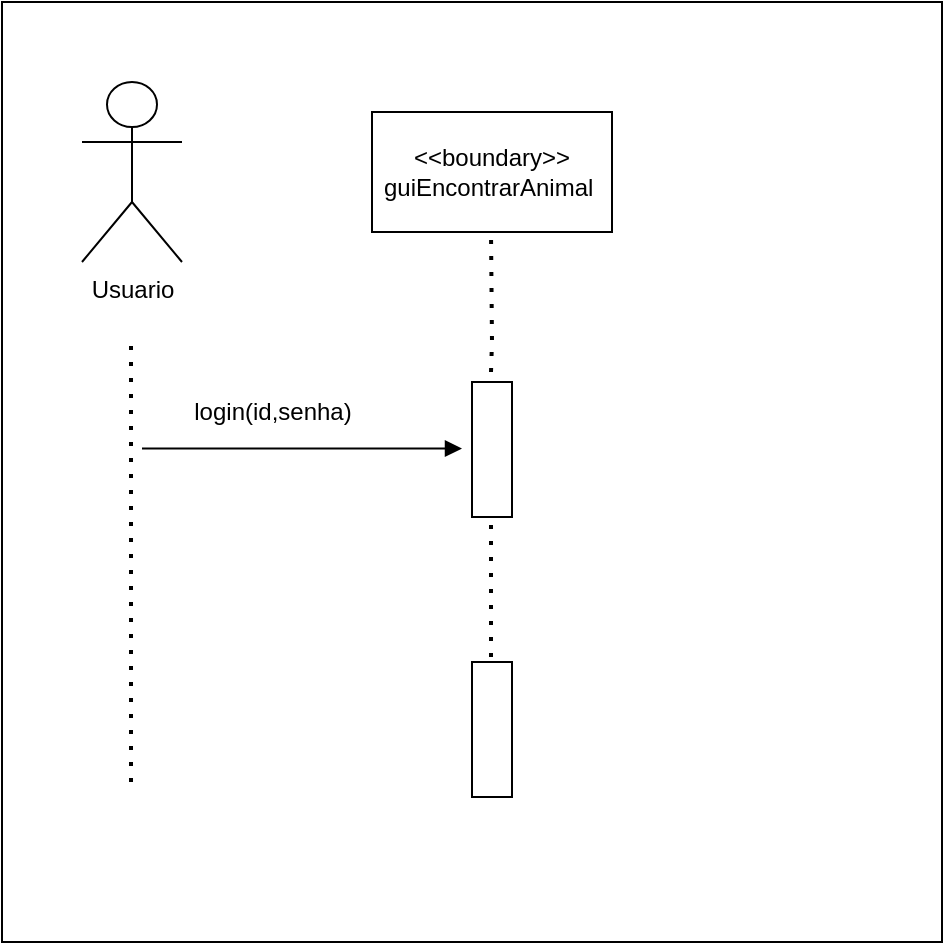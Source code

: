 <mxfile version="22.0.6" type="github" pages="2">
  <diagram name="Página-1" id="wMsmDHKpWlLpf39R8jQq">
    <mxGraphModel dx="2327" dy="853" grid="1" gridSize="10" guides="1" tooltips="1" connect="1" arrows="1" fold="1" page="1" pageScale="1" pageWidth="827" pageHeight="1169" math="0" shadow="0">
      <root>
        <mxCell id="0" />
        <mxCell id="1" parent="0" />
        <mxCell id="gOLO-2I_oqBzwiivO2ak-1" value="" style="whiteSpace=wrap;html=1;aspect=fixed;" vertex="1" parent="1">
          <mxGeometry x="-10" y="520" width="470" height="470" as="geometry" />
        </mxCell>
        <mxCell id="gOLO-2I_oqBzwiivO2ak-13" value="Usuario" style="shape=umlActor;verticalLabelPosition=bottom;verticalAlign=top;html=1;outlineConnect=0;fontFamily=Helvetica;" vertex="1" parent="1">
          <mxGeometry x="30" y="560" width="50" height="90" as="geometry" />
        </mxCell>
        <mxCell id="gOLO-2I_oqBzwiivO2ak-14" value="&amp;lt;&amp;lt;boundary&amp;gt;&amp;gt; guiEncontrarAnimal&amp;nbsp;" style="rounded=0;whiteSpace=wrap;html=1;" vertex="1" parent="1">
          <mxGeometry x="175" y="575" width="120" height="60" as="geometry" />
        </mxCell>
        <mxCell id="gOLO-2I_oqBzwiivO2ak-15" value="" style="endArrow=none;dashed=1;html=1;dashPattern=1 3;strokeWidth=2;rounded=0;" edge="1" parent="1">
          <mxGeometry width="50" height="50" relative="1" as="geometry">
            <mxPoint x="54.5" y="910" as="sourcePoint" />
            <mxPoint x="54.5" y="690" as="targetPoint" />
          </mxGeometry>
        </mxCell>
        <mxCell id="gOLO-2I_oqBzwiivO2ak-16" value="" style="endArrow=none;dashed=1;html=1;dashPattern=1 3;strokeWidth=2;rounded=0;" edge="1" parent="1">
          <mxGeometry width="50" height="50" relative="1" as="geometry">
            <mxPoint x="234.5" y="705" as="sourcePoint" />
            <mxPoint x="234.5" y="635" as="targetPoint" />
            <Array as="points">
              <mxPoint x="235" y="690" />
            </Array>
          </mxGeometry>
        </mxCell>
        <mxCell id="gOLO-2I_oqBzwiivO2ak-17" value="" style="rounded=0;whiteSpace=wrap;html=1;direction=south;" vertex="1" parent="1">
          <mxGeometry x="225" y="710" width="20" height="67.5" as="geometry" />
        </mxCell>
        <mxCell id="gOLO-2I_oqBzwiivO2ak-18" value="" style="endArrow=none;dashed=1;html=1;dashPattern=1 3;strokeWidth=2;rounded=0;" edge="1" parent="1">
          <mxGeometry width="50" height="50" relative="1" as="geometry">
            <mxPoint x="234.5" y="847.5" as="sourcePoint" />
            <mxPoint x="234.5" y="777.5" as="targetPoint" />
          </mxGeometry>
        </mxCell>
        <mxCell id="gOLO-2I_oqBzwiivO2ak-19" value="" style="endArrow=block;endFill=1;html=1;edgeStyle=orthogonalEdgeStyle;align=left;verticalAlign=top;rounded=0;" edge="1" parent="1">
          <mxGeometry x="-1" relative="1" as="geometry">
            <mxPoint x="60" y="743.25" as="sourcePoint" />
            <mxPoint x="220" y="743.25" as="targetPoint" />
          </mxGeometry>
        </mxCell>
        <mxCell id="gOLO-2I_oqBzwiivO2ak-20" value="" style="rounded=0;whiteSpace=wrap;html=1;direction=south;" vertex="1" parent="1">
          <mxGeometry x="225" y="850" width="20" height="67.5" as="geometry" />
        </mxCell>
        <mxCell id="gOLO-2I_oqBzwiivO2ak-21" value="login(id,senha)" style="text;html=1;align=center;verticalAlign=middle;resizable=0;points=[];autosize=1;strokeColor=none;fillColor=none;" vertex="1" parent="1">
          <mxGeometry x="75" y="710" width="100" height="30" as="geometry" />
        </mxCell>
      </root>
    </mxGraphModel>
  </diagram>
  <diagram id="_eKqqR1tusZ5zSNxSBvr" name="Página-2">
    <mxGraphModel dx="1434" dy="790" grid="1" gridSize="10" guides="1" tooltips="1" connect="1" arrows="1" fold="1" page="1" pageScale="1" pageWidth="827" pageHeight="1169" math="0" shadow="0">
      <root>
        <mxCell id="0" />
        <mxCell id="1" parent="0" />
      </root>
    </mxGraphModel>
  </diagram>
</mxfile>

